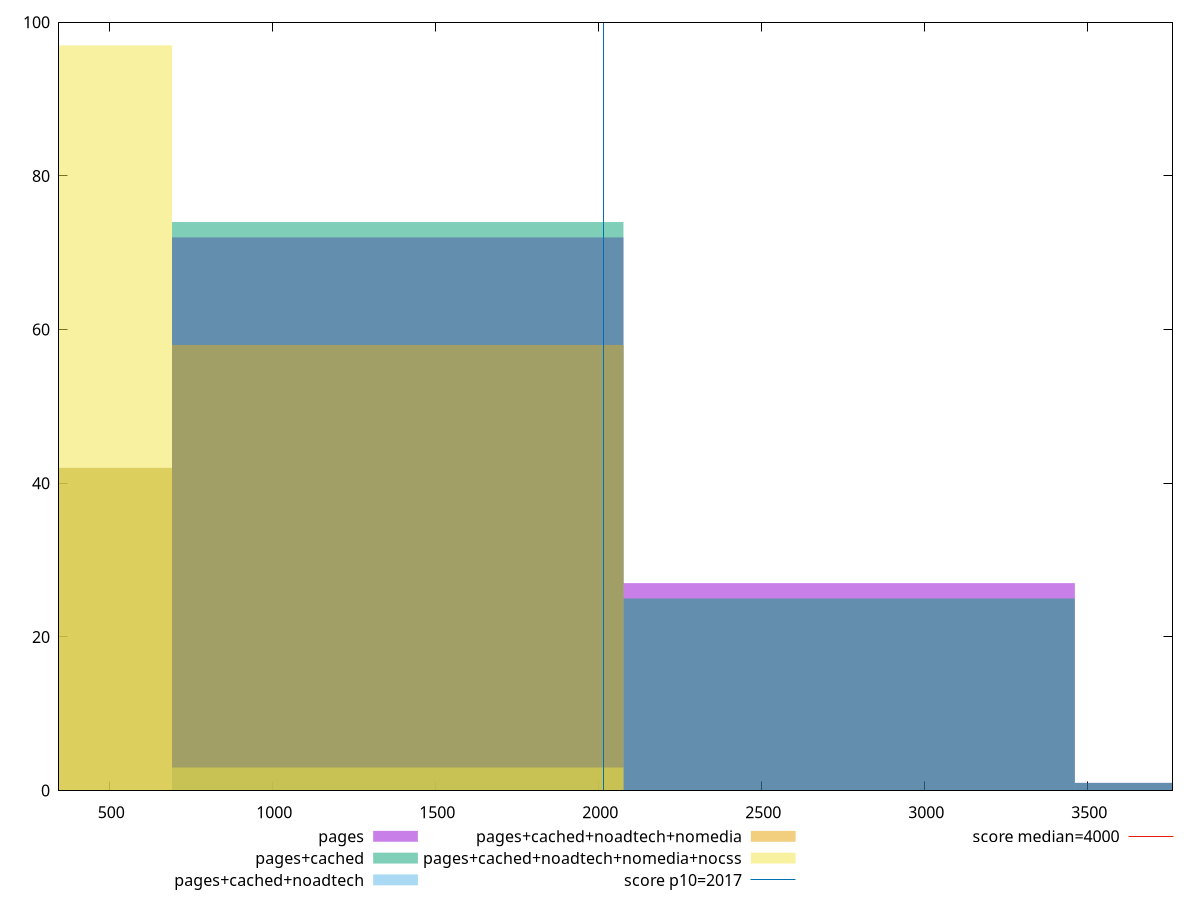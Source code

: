 reset

$pages <<EOF
2769.8610939126356 27
4154.791640868953 1
1384.9305469563178 72
EOF

$pagesCached <<EOF
2769.8610939126356 25
4154.791640868953 1
1384.9305469563178 74
EOF

$pagesCachedNoadtech <<EOF
1384.9305469563178 58
0 42
EOF

$pagesCachedNoadtechNomedia <<EOF
1384.9305469563178 58
0 42
EOF

$pagesCachedNoadtechNomediaNocss <<EOF
0 97
1384.9305469563178 3
EOF

set key outside below
set boxwidth 1384.9305469563178
set xrange [345.72400000000005:3761.8519999999944]
set yrange [0:100]
set trange [0:100]
set style fill transparent solid 0.5 noborder

set parametric
set terminal svg size 640, 530 enhanced background rgb 'white'
set output "report_00019_2021-02-10T18-14-37.922Z//mainthread-work-breakdown/comparison/histogram/all_raw.svg"

plot $pages title "pages" with boxes, \
     $pagesCached title "pages+cached" with boxes, \
     $pagesCachedNoadtech title "pages+cached+noadtech" with boxes, \
     $pagesCachedNoadtechNomedia title "pages+cached+noadtech+nomedia" with boxes, \
     $pagesCachedNoadtechNomediaNocss title "pages+cached+noadtech+nomedia+nocss" with boxes, \
     2017,t title "score p10=2017", \
     4000,t title "score median=4000"

reset
